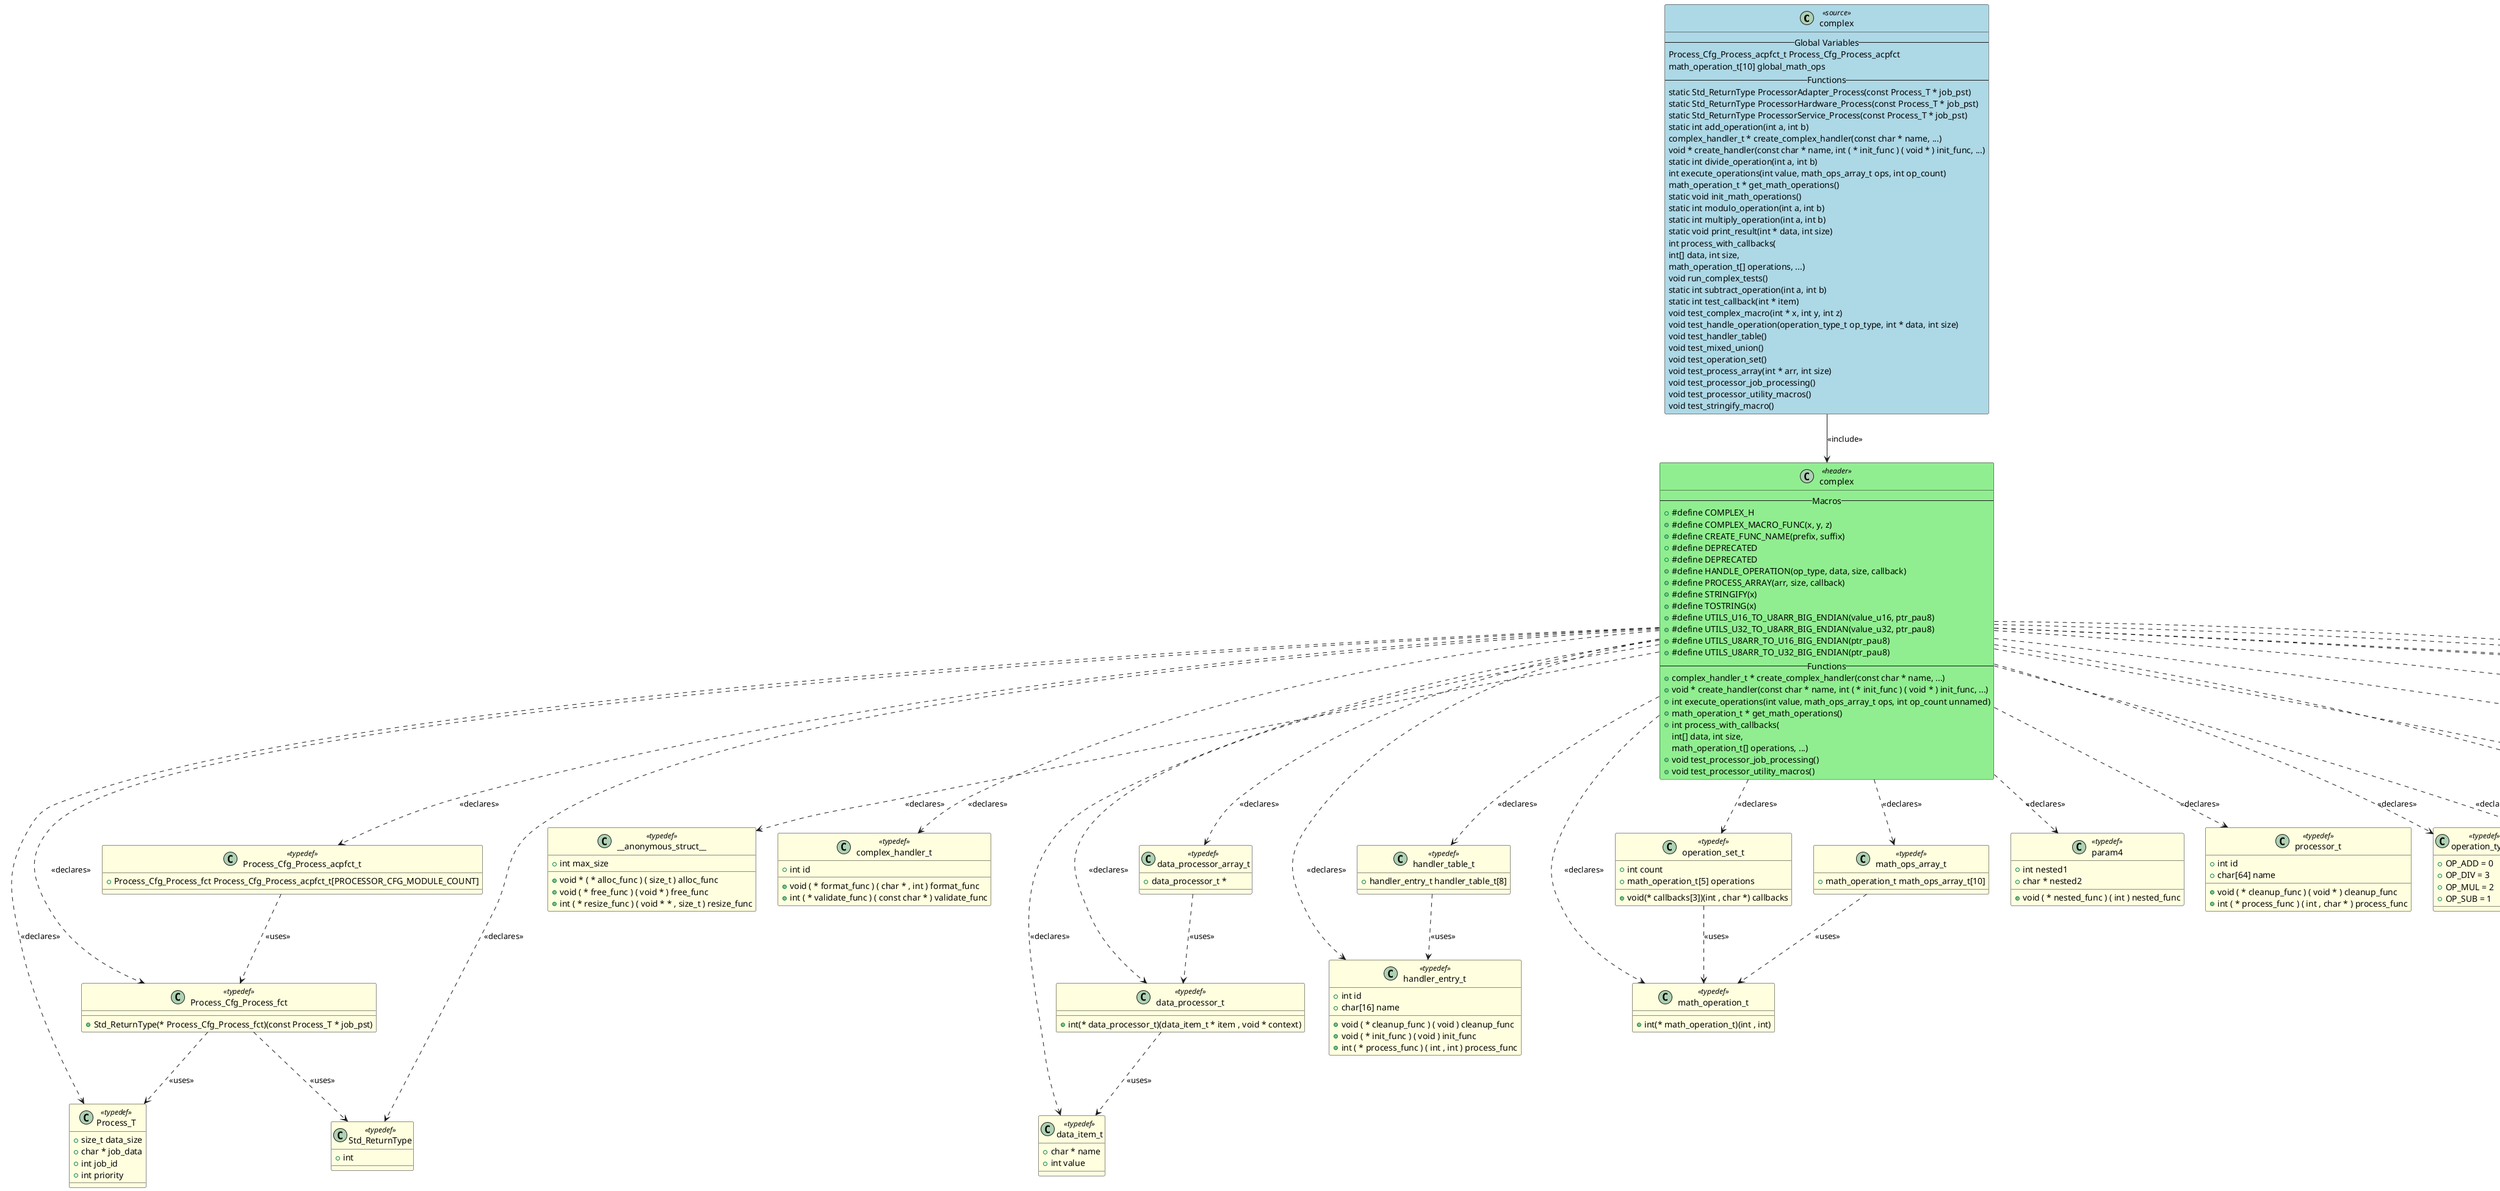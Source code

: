 @startuml complex

class "complex" as COMPLEX <<source>> #LightBlue
{
    -- Global Variables --
    Process_Cfg_Process_acpfct_t Process_Cfg_Process_acpfct
    math_operation_t[10] global_math_ops
    -- Functions --
    static Std_ReturnType ProcessorAdapter_Process(const Process_T * job_pst)
    static Std_ReturnType ProcessorHardware_Process(const Process_T * job_pst)
    static Std_ReturnType ProcessorService_Process(const Process_T * job_pst)
    static int add_operation(int a, int b)
    complex_handler_t * create_complex_handler(const char * name, ...)
    void * create_handler(const char * name, int ( * init_func ) ( void * ) init_func, ...)
    static int divide_operation(int a, int b)
    int execute_operations(int value, math_ops_array_t ops, int op_count)
    math_operation_t * get_math_operations()
    static void init_math_operations()
    static int modulo_operation(int a, int b)
    static int multiply_operation(int a, int b)
    static void print_result(int * data, int size)
    int process_with_callbacks(
 int[] data, int size, 
 math_operation_t[] operations, ...)
    void run_complex_tests()
    static int subtract_operation(int a, int b)
    static int test_callback(int * item)
    void test_complex_macro(int * x, int y, int z)
    void test_handle_operation(operation_type_t op_type, int * data, int size)
    void test_handler_table()
    void test_mixed_union()
    void test_operation_set()
    void test_process_array(int * arr, int size)
    void test_processor_job_processing()
    void test_processor_utility_macros()
    void test_stringify_macro()
}

class "complex" as HEADER_COMPLEX <<header>> #LightGreen
{
    -- Macros --
    + #define COMPLEX_H
    + #define COMPLEX_MACRO_FUNC(x, y, z)
    + #define CREATE_FUNC_NAME(prefix, suffix)
    + #define DEPRECATED
    + #define DEPRECATED
    + #define HANDLE_OPERATION(op_type, data, size, callback)
    + #define PROCESS_ARRAY(arr, size, callback)
    + #define STRINGIFY(x)
    + #define TOSTRING(x)
    + #define UTILS_U16_TO_U8ARR_BIG_ENDIAN(value_u16, ptr_pau8)
    + #define UTILS_U32_TO_U8ARR_BIG_ENDIAN(value_u32, ptr_pau8)
    + #define UTILS_U8ARR_TO_U16_BIG_ENDIAN(ptr_pau8)
    + #define UTILS_U8ARR_TO_U32_BIG_ENDIAN(ptr_pau8)
    -- Functions --
    + complex_handler_t * create_complex_handler(const char * name, ...)
    + void * create_handler(const char * name, int ( * init_func ) ( void * ) init_func, ...)
    + int execute_operations(int value, math_ops_array_t ops, int op_count unnamed)
    + math_operation_t * get_math_operations()
    + int process_with_callbacks(
 int[] data, int size, 
 math_operation_t[] operations, ...)
    + void test_processor_job_processing()
    + void test_processor_utility_macros()
}

class "Process_T" as TYPEDEF_PROCESS_T <<typedef>> #LightYellow
{
    + size_t data_size
    + char * job_data
    + int job_id
    + int priority
}

class "__anonymous_struct__" as TYPEDEF___ANONYMOUS_STRUCT__ <<typedef>> #LightYellow
{
    + void * ( * alloc_func ) ( size_t ) alloc_func
    + void ( * free_func ) ( void * ) free_func
    + int max_size
    + int ( * resize_func ) ( void * * , size_t ) resize_func
}

class "complex_handler_t" as TYPEDEF_COMPLEX_HANDLER_T <<typedef>> #LightYellow
{
    + void ( * format_func ) ( char * , int ) format_func
    + int id
    + int ( * validate_func ) ( const char * ) validate_func
}

class "data_item_t" as TYPEDEF_DATA_ITEM_T <<typedef>> #LightYellow
{
    + char * name
    + int value
}

class "handler_entry_t" as TYPEDEF_HANDLER_ENTRY_T <<typedef>> #LightYellow
{
    + void ( * cleanup_func ) ( void ) cleanup_func
    + int id
    + void ( * init_func ) ( void ) init_func
    + char[16] name
    + int ( * process_func ) ( int , int ) process_func
}

class "operation_set_t" as TYPEDEF_OPERATION_SET_T <<typedef>> #LightYellow
{
    + void(* callbacks[3])(int , char *) callbacks
    + int count
    + math_operation_t[5] operations
}

class "param4" as TYPEDEF_PARAM4 <<typedef>> #LightYellow
{
    + int nested1
    + char * nested2
    + void ( * nested_func ) ( int ) nested_func
}

class "processor_t" as TYPEDEF_PROCESSOR_T <<typedef>> #LightYellow
{
    + void ( * cleanup_func ) ( void * ) cleanup_func
    + int id
    + char[64] name
    + int ( * process_func ) ( int , char * ) process_func
}

class "operation_type_t" as TYPEDEF_OPERATION_TYPE_T <<typedef>> #LightYellow
{
    + OP_ADD = 0
    + OP_DIV = 3
    + OP_MUL = 2
    + OP_SUB = 1
}

class "processor_module_enum_t" as TYPEDEF_PROCESSOR_MODULE_ENUM_T <<typedef>> #LightYellow
{
    + PROCESSOR_CFG_MODULE_ADAPTER = 0
    + PROCESSOR_CFG_MODULE_COUNT = 3
    + PROCESSOR_CFG_MODULE_HARDWARE = 2
    + PROCESSOR_CFG_MODULE_SERVICE = 1
}

class "Process_Cfg_Process_acpfct_t" as TYPEDEF_PROCESS_CFG_PROCESS_ACPFCT_T <<typedef>> #LightYellow
{
    + Process_Cfg_Process_fct Process_Cfg_Process_acpfct_t[PROCESSOR_CFG_MODULE_COUNT]
}

class "Process_Cfg_Process_fct" as TYPEDEF_PROCESS_CFG_PROCESS_FCT <<typedef>> #LightYellow
{
    + Std_ReturnType(* Process_Cfg_Process_fct)(const Process_T * job_pst)
}

class "Std_ReturnType" as TYPEDEF_STD_RETURNTYPE <<typedef>> #LightYellow
{
    + int
}

class "complex_callback_t" as TYPEDEF_COMPLEX_CALLBACK_T <<typedef>> #LightYellow
{
    + int(* complex_callback_t)(...)
}

class "complex_func_ptr_t" as TYPEDEF_COMPLEX_FUNC_PTR_T <<typedef>> #LightYellow
{
    + int ( * ( * complex_func_ptr_t ) ( int , char * ) ) ( double , void * )
}

class "data_processor_array_t" as TYPEDEF_DATA_PROCESSOR_ARRAY_T <<typedef>> #LightYellow
{
    + data_processor_t *
}

class "data_processor_t" as TYPEDEF_DATA_PROCESSOR_T <<typedef>> #LightYellow
{
    + int(* data_processor_t)(data_item_t * item , void * context)
}

class "debug_callback_t" as TYPEDEF_DEBUG_CALLBACK_T <<typedef>> #LightYellow
{
    + void(* debug_callback_t)(const char * message , int level)
}

class "handler_table_t" as TYPEDEF_HANDLER_TABLE_T <<typedef>> #LightYellow
{
    + handler_entry_t handler_table_t[8]
}

class "math_operation_t" as TYPEDEF_MATH_OPERATION_T <<typedef>> #LightYellow
{
    + int(* math_operation_t)(int , int)
}

class "math_ops_array_t" as TYPEDEF_MATH_OPS_ARRAY_T <<typedef>> #LightYellow
{
    + math_operation_t math_ops_array_t[10]
}

class "release_callback_t" as TYPEDEF_RELEASE_CALLBACK_T <<typedef>> #LightYellow
{
    + void(* release_callback_t)(const char * message)
}

class "uint16" as TYPEDEF_UINT16 <<typedef>> #LightYellow
{
    + uint16_t
}

class "uint32" as TYPEDEF_UINT32 <<typedef>> #LightYellow
{
    + uint32_t
}

class "uint8" as TYPEDEF_UINT8 <<typedef>> #LightYellow
{
    + uint8_t
}

class "mixed_union_t" as TYPEDEF_MIXED_UNION_T <<typedef>> #LightYellow
{
    + int ( * int_func ) ( int ) int_func
    + int int_val
    + char * str_val
    + void ( * void_func ) ( void ) void_func
}


' Include relationships
COMPLEX --> HEADER_COMPLEX : <<include>>

' Declaration relationships
HEADER_COMPLEX ..> TYPEDEF_PROCESS_T : <<declares>>
HEADER_COMPLEX ..> TYPEDEF___ANONYMOUS_STRUCT__ : <<declares>>
HEADER_COMPLEX ..> TYPEDEF_COMPLEX_HANDLER_T : <<declares>>
HEADER_COMPLEX ..> TYPEDEF_DATA_ITEM_T : <<declares>>
HEADER_COMPLEX ..> TYPEDEF_HANDLER_ENTRY_T : <<declares>>
HEADER_COMPLEX ..> TYPEDEF_OPERATION_SET_T : <<declares>>
HEADER_COMPLEX ..> TYPEDEF_PARAM4 : <<declares>>
HEADER_COMPLEX ..> TYPEDEF_PROCESSOR_T : <<declares>>
HEADER_COMPLEX ..> TYPEDEF_OPERATION_TYPE_T : <<declares>>
HEADER_COMPLEX ..> TYPEDEF_PROCESSOR_MODULE_ENUM_T : <<declares>>
HEADER_COMPLEX ..> TYPEDEF_PROCESS_CFG_PROCESS_ACPFCT_T : <<declares>>
HEADER_COMPLEX ..> TYPEDEF_PROCESS_CFG_PROCESS_FCT : <<declares>>
HEADER_COMPLEX ..> TYPEDEF_STD_RETURNTYPE : <<declares>>
HEADER_COMPLEX ..> TYPEDEF_COMPLEX_CALLBACK_T : <<declares>>
HEADER_COMPLEX ..> TYPEDEF_COMPLEX_FUNC_PTR_T : <<declares>>
HEADER_COMPLEX ..> TYPEDEF_DATA_PROCESSOR_ARRAY_T : <<declares>>
HEADER_COMPLEX ..> TYPEDEF_DATA_PROCESSOR_T : <<declares>>
HEADER_COMPLEX ..> TYPEDEF_DEBUG_CALLBACK_T : <<declares>>
HEADER_COMPLEX ..> TYPEDEF_HANDLER_TABLE_T : <<declares>>
HEADER_COMPLEX ..> TYPEDEF_MATH_OPERATION_T : <<declares>>
HEADER_COMPLEX ..> TYPEDEF_MATH_OPS_ARRAY_T : <<declares>>
HEADER_COMPLEX ..> TYPEDEF_RELEASE_CALLBACK_T : <<declares>>
HEADER_COMPLEX ..> TYPEDEF_UINT16 : <<declares>>
HEADER_COMPLEX ..> TYPEDEF_UINT32 : <<declares>>
HEADER_COMPLEX ..> TYPEDEF_UINT8 : <<declares>>
HEADER_COMPLEX ..> TYPEDEF_MIXED_UNION_T : <<declares>>

' Uses relationships
TYPEDEF_OPERATION_SET_T ..> TYPEDEF_MATH_OPERATION_T : <<uses>>
TYPEDEF_PROCESS_CFG_PROCESS_ACPFCT_T ..> TYPEDEF_PROCESS_CFG_PROCESS_FCT : <<uses>>
TYPEDEF_PROCESS_CFG_PROCESS_FCT ..> TYPEDEF_PROCESS_T : <<uses>>
TYPEDEF_PROCESS_CFG_PROCESS_FCT ..> TYPEDEF_STD_RETURNTYPE : <<uses>>
TYPEDEF_DATA_PROCESSOR_ARRAY_T ..> TYPEDEF_DATA_PROCESSOR_T : <<uses>>
TYPEDEF_DATA_PROCESSOR_T ..> TYPEDEF_DATA_ITEM_T : <<uses>>
TYPEDEF_HANDLER_TABLE_T ..> TYPEDEF_HANDLER_ENTRY_T : <<uses>>
TYPEDEF_MATH_OPS_ARRAY_T ..> TYPEDEF_MATH_OPERATION_T : <<uses>>

@enduml
